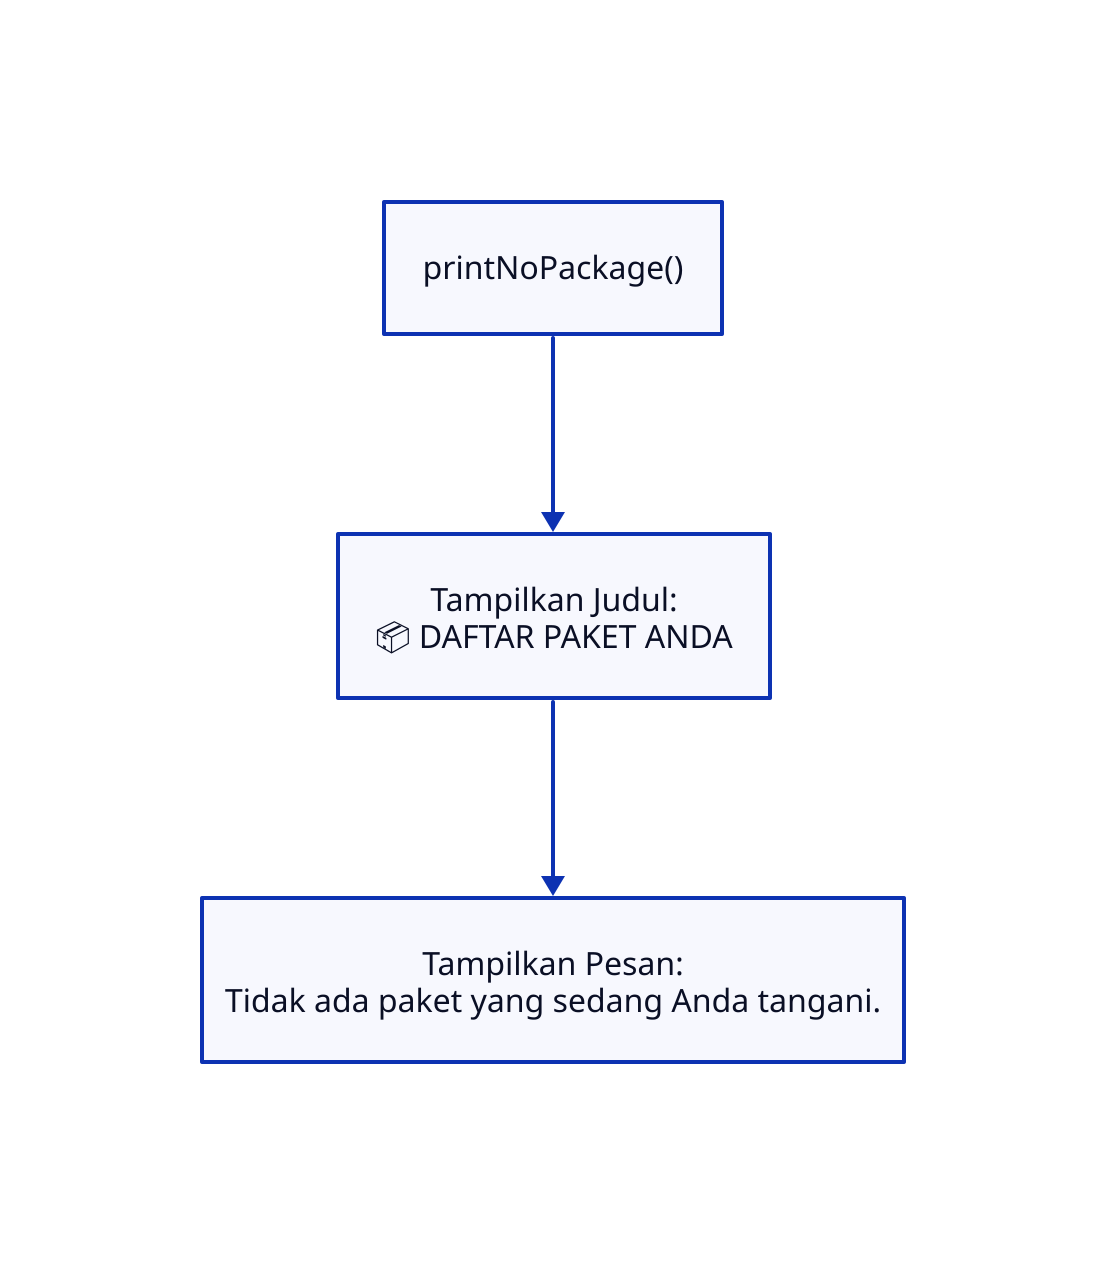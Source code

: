 printNoPackage: {
  label: "printNoPackage()"
  shape: rectangle
}

judul: {
  label: "Tampilkan Judul:\n📦 DAFTAR PAKET ANDA"
  shape: rectangle
}

isi: {
  label: "Tampilkan Pesan:\nTidak ada paket yang sedang Anda tangani."
  shape: rectangle
}

printNoPackage -> judul -> isi
